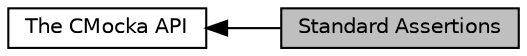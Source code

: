digraph "Standard Assertions"
{
  edge [fontname="Helvetica",fontsize="10",labelfontname="Helvetica",labelfontsize="10"];
  node [fontname="Helvetica",fontsize="10",shape=box];
  rankdir=LR;
  Node2 [label="The CMocka API",height=0.2,width=0.4,color="black", fillcolor="white", style="filled",URL="$group__cmocka.html",tooltip="These headers or their equivalents MUST be included prior to including this header file."];
  Node1 [label="Standard Assertions",height=0.2,width=0.4,color="black", fillcolor="grey75", style="filled", fontcolor="black",tooltip=" "];
  Node2->Node1 [shape=plaintext, dir="back", style="solid"];
}
